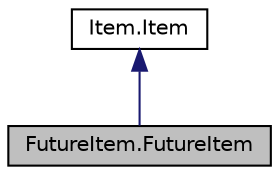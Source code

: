 digraph "FutureItem.FutureItem"
{
 // LATEX_PDF_SIZE
  edge [fontname="Helvetica",fontsize="10",labelfontname="Helvetica",labelfontsize="10"];
  node [fontname="Helvetica",fontsize="10",shape=record];
  Node1 [label="FutureItem.FutureItem",height=0.2,width=0.4,color="black", fillcolor="grey75", style="filled", fontcolor="black",tooltip="Constructor."];
  Node2 -> Node1 [dir="back",color="midnightblue",fontsize="10",style="solid",fontname="Helvetica"];
  Node2 [label="Item.Item",height=0.2,width=0.4,color="black", fillcolor="white", style="filled",URL="$class_item_1_1_item.html",tooltip="Constructor."];
}
